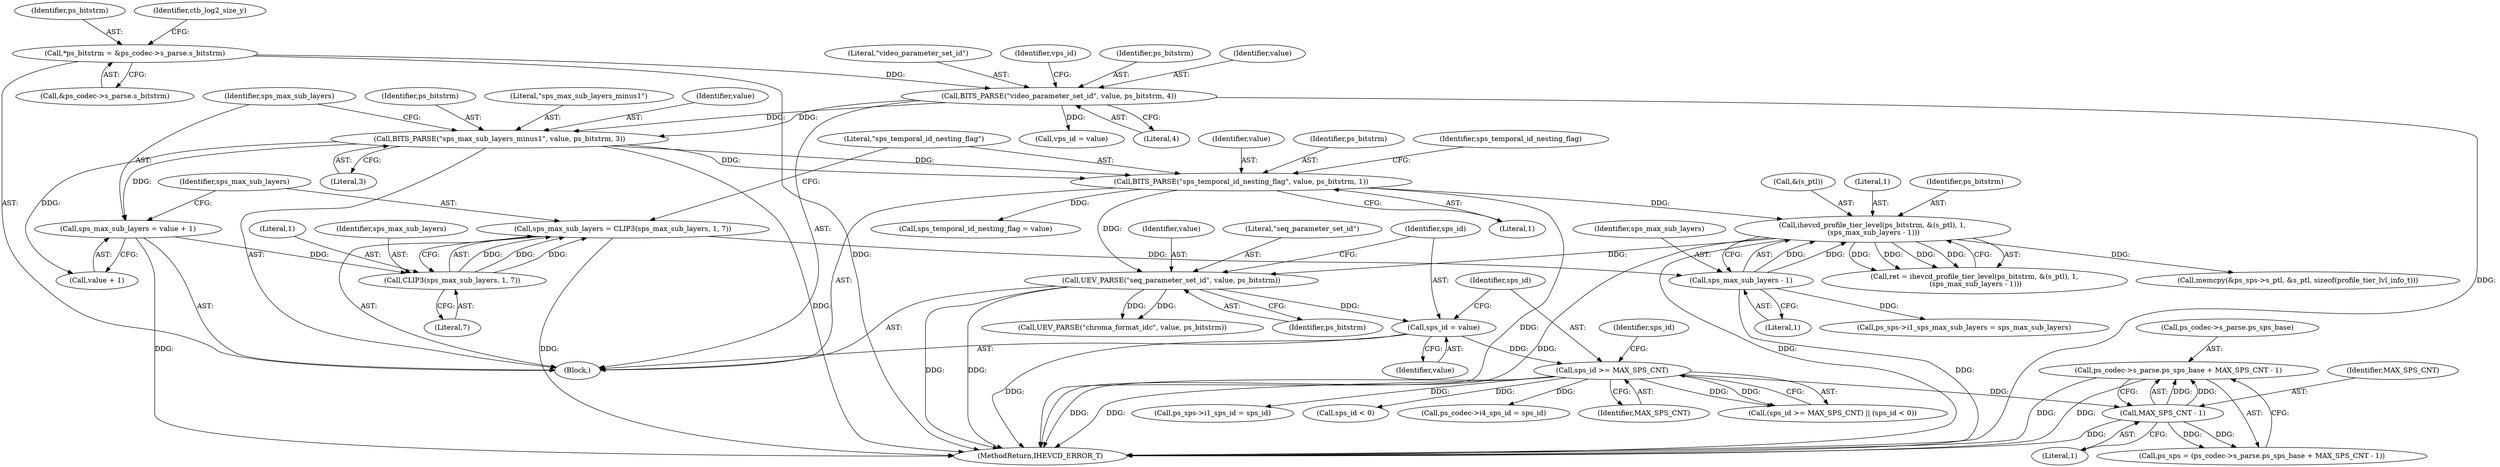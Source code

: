 digraph "0_Android_45c97f878bee15cd97262fe7f57ecea71990fed7@pointer" {
"1000214" [label="(Call,ps_codec->s_parse.ps_sps_base + MAX_SPS_CNT - 1)"];
"1000220" [label="(Call,MAX_SPS_CNT - 1)"];
"1000195" [label="(Call,sps_id >= MAX_SPS_CNT)"];
"1000190" [label="(Call,sps_id = value)"];
"1000186" [label="(Call,UEV_PARSE(\"seq_parameter_set_id\", value, ps_bitstrm))"];
"1000168" [label="(Call,BITS_PARSE(\"sps_temporal_id_nesting_flag\", value, ps_bitstrm, 1))"];
"1000152" [label="(Call,BITS_PARSE(\"sps_max_sub_layers_minus1\", value, ps_bitstrm, 3))"];
"1000136" [label="(Call,BITS_PARSE(\"video_parameter_set_id\", value, ps_bitstrm, 4))"];
"1000124" [label="(Call,*ps_bitstrm = &ps_codec->s_parse.s_bitstrm)"];
"1000178" [label="(Call,ihevcd_profile_tier_level(ps_bitstrm, &(s_ptl), 1,\n (sps_max_sub_layers - 1)))"];
"1000183" [label="(Call,sps_max_sub_layers - 1)"];
"1000162" [label="(Call,sps_max_sub_layers = CLIP3(sps_max_sub_layers, 1, 7))"];
"1000164" [label="(Call,CLIP3(sps_max_sub_layers, 1, 7))"];
"1000157" [label="(Call,sps_max_sub_layers = value + 1)"];
"1000197" [label="(Identifier,MAX_SPS_CNT)"];
"1000125" [label="(Identifier,ps_bitstrm)"];
"1000164" [label="(Call,CLIP3(sps_max_sub_layers, 1, 7))"];
"1000138" [label="(Identifier,value)"];
"1000170" [label="(Identifier,value)"];
"1000191" [label="(Identifier,sps_id)"];
"1000257" [label="(Call,UEV_PARSE(\"chroma_format_idc\", value, ps_bitstrm))"];
"1000159" [label="(Call,value + 1)"];
"1000165" [label="(Identifier,sps_max_sub_layers)"];
"1000155" [label="(Identifier,ps_bitstrm)"];
"1000153" [label="(Literal,\"sps_max_sub_layers_minus1\")"];
"1000183" [label="(Call,sps_max_sub_layers - 1)"];
"1000195" [label="(Call,sps_id >= MAX_SPS_CNT)"];
"1000137" [label="(Literal,\"video_parameter_set_id\")"];
"1000141" [label="(Call,vps_id = value)"];
"1000180" [label="(Call,&(s_ptl))"];
"1000163" [label="(Identifier,sps_max_sub_layers)"];
"1000182" [label="(Literal,1)"];
"1000194" [label="(Call,(sps_id >= MAX_SPS_CNT) || (sps_id < 0))"];
"1000223" [label="(Call,ps_sps->i1_sps_id = sps_id)"];
"1000173" [label="(Call,sps_temporal_id_nesting_flag = value)"];
"1000198" [label="(Call,sps_id < 0)"];
"1000156" [label="(Literal,3)"];
"1000157" [label="(Call,sps_max_sub_layers = value + 1)"];
"1000176" [label="(Call,ret = ihevcd_profile_tier_level(ps_bitstrm, &(s_ptl), 1,\n (sps_max_sub_layers - 1)))"];
"1000136" [label="(Call,BITS_PARSE(\"video_parameter_set_id\", value, ps_bitstrm, 4))"];
"1000179" [label="(Identifier,ps_bitstrm)"];
"1000220" [label="(Call,MAX_SPS_CNT - 1)"];
"1000166" [label="(Literal,1)"];
"1000158" [label="(Identifier,sps_max_sub_layers)"];
"1000152" [label="(Call,BITS_PARSE(\"sps_max_sub_layers_minus1\", value, ps_bitstrm, 3))"];
"1000189" [label="(Identifier,ps_bitstrm)"];
"1000214" [label="(Call,ps_codec->s_parse.ps_sps_base + MAX_SPS_CNT - 1)"];
"1000248" [label="(Call,memcpy(&ps_sps->s_ptl, &s_ptl, sizeof(profile_tier_lvl_info_t)))"];
"1000154" [label="(Identifier,value)"];
"1000190" [label="(Call,sps_id = value)"];
"1000221" [label="(Identifier,MAX_SPS_CNT)"];
"1000167" [label="(Literal,7)"];
"1000188" [label="(Identifier,value)"];
"1000187" [label="(Literal,\"seq_parameter_set_id\")"];
"1000126" [label="(Call,&ps_codec->s_parse.s_bitstrm)"];
"1000124" [label="(Call,*ps_bitstrm = &ps_codec->s_parse.s_bitstrm)"];
"1000199" [label="(Identifier,sps_id)"];
"1000192" [label="(Identifier,value)"];
"1000162" [label="(Call,sps_max_sub_layers = CLIP3(sps_max_sub_layers, 1, 7))"];
"1000184" [label="(Identifier,sps_max_sub_layers)"];
"1000178" [label="(Call,ihevcd_profile_tier_level(ps_bitstrm, &(s_ptl), 1,\n (sps_max_sub_layers - 1)))"];
"1000142" [label="(Identifier,vps_id)"];
"1000185" [label="(Literal,1)"];
"1000169" [label="(Literal,\"sps_temporal_id_nesting_flag\")"];
"1000108" [label="(Block,)"];
"1000140" [label="(Literal,4)"];
"1000233" [label="(Call,ps_sps->i1_sps_max_sub_layers = sps_max_sub_layers)"];
"1000134" [label="(Identifier,ctb_log2_size_y)"];
"1001319" [label="(MethodReturn,IHEVCD_ERROR_T)"];
"1000171" [label="(Identifier,ps_bitstrm)"];
"1000215" [label="(Call,ps_codec->s_parse.ps_sps_base)"];
"1000243" [label="(Call,ps_codec->i4_sps_id = sps_id)"];
"1000139" [label="(Identifier,ps_bitstrm)"];
"1000168" [label="(Call,BITS_PARSE(\"sps_temporal_id_nesting_flag\", value, ps_bitstrm, 1))"];
"1000186" [label="(Call,UEV_PARSE(\"seq_parameter_set_id\", value, ps_bitstrm))"];
"1000172" [label="(Literal,1)"];
"1000222" [label="(Literal,1)"];
"1000174" [label="(Identifier,sps_temporal_id_nesting_flag)"];
"1000212" [label="(Call,ps_sps = (ps_codec->s_parse.ps_sps_base + MAX_SPS_CNT - 1))"];
"1000196" [label="(Identifier,sps_id)"];
"1000214" -> "1000212"  [label="AST: "];
"1000214" -> "1000220"  [label="CFG: "];
"1000215" -> "1000214"  [label="AST: "];
"1000220" -> "1000214"  [label="AST: "];
"1000212" -> "1000214"  [label="CFG: "];
"1000214" -> "1001319"  [label="DDG: "];
"1000214" -> "1001319"  [label="DDG: "];
"1000220" -> "1000214"  [label="DDG: "];
"1000220" -> "1000214"  [label="DDG: "];
"1000220" -> "1000222"  [label="CFG: "];
"1000221" -> "1000220"  [label="AST: "];
"1000222" -> "1000220"  [label="AST: "];
"1000220" -> "1001319"  [label="DDG: "];
"1000220" -> "1000212"  [label="DDG: "];
"1000220" -> "1000212"  [label="DDG: "];
"1000195" -> "1000220"  [label="DDG: "];
"1000195" -> "1000194"  [label="AST: "];
"1000195" -> "1000197"  [label="CFG: "];
"1000196" -> "1000195"  [label="AST: "];
"1000197" -> "1000195"  [label="AST: "];
"1000199" -> "1000195"  [label="CFG: "];
"1000194" -> "1000195"  [label="CFG: "];
"1000195" -> "1001319"  [label="DDG: "];
"1000195" -> "1001319"  [label="DDG: "];
"1000195" -> "1000194"  [label="DDG: "];
"1000195" -> "1000194"  [label="DDG: "];
"1000190" -> "1000195"  [label="DDG: "];
"1000195" -> "1000198"  [label="DDG: "];
"1000195" -> "1000223"  [label="DDG: "];
"1000195" -> "1000243"  [label="DDG: "];
"1000190" -> "1000108"  [label="AST: "];
"1000190" -> "1000192"  [label="CFG: "];
"1000191" -> "1000190"  [label="AST: "];
"1000192" -> "1000190"  [label="AST: "];
"1000196" -> "1000190"  [label="CFG: "];
"1000190" -> "1001319"  [label="DDG: "];
"1000186" -> "1000190"  [label="DDG: "];
"1000186" -> "1000108"  [label="AST: "];
"1000186" -> "1000189"  [label="CFG: "];
"1000187" -> "1000186"  [label="AST: "];
"1000188" -> "1000186"  [label="AST: "];
"1000189" -> "1000186"  [label="AST: "];
"1000191" -> "1000186"  [label="CFG: "];
"1000186" -> "1001319"  [label="DDG: "];
"1000186" -> "1001319"  [label="DDG: "];
"1000168" -> "1000186"  [label="DDG: "];
"1000178" -> "1000186"  [label="DDG: "];
"1000186" -> "1000257"  [label="DDG: "];
"1000186" -> "1000257"  [label="DDG: "];
"1000168" -> "1000108"  [label="AST: "];
"1000168" -> "1000172"  [label="CFG: "];
"1000169" -> "1000168"  [label="AST: "];
"1000170" -> "1000168"  [label="AST: "];
"1000171" -> "1000168"  [label="AST: "];
"1000172" -> "1000168"  [label="AST: "];
"1000174" -> "1000168"  [label="CFG: "];
"1000168" -> "1001319"  [label="DDG: "];
"1000152" -> "1000168"  [label="DDG: "];
"1000152" -> "1000168"  [label="DDG: "];
"1000168" -> "1000173"  [label="DDG: "];
"1000168" -> "1000178"  [label="DDG: "];
"1000152" -> "1000108"  [label="AST: "];
"1000152" -> "1000156"  [label="CFG: "];
"1000153" -> "1000152"  [label="AST: "];
"1000154" -> "1000152"  [label="AST: "];
"1000155" -> "1000152"  [label="AST: "];
"1000156" -> "1000152"  [label="AST: "];
"1000158" -> "1000152"  [label="CFG: "];
"1000152" -> "1001319"  [label="DDG: "];
"1000136" -> "1000152"  [label="DDG: "];
"1000136" -> "1000152"  [label="DDG: "];
"1000152" -> "1000157"  [label="DDG: "];
"1000152" -> "1000159"  [label="DDG: "];
"1000136" -> "1000108"  [label="AST: "];
"1000136" -> "1000140"  [label="CFG: "];
"1000137" -> "1000136"  [label="AST: "];
"1000138" -> "1000136"  [label="AST: "];
"1000139" -> "1000136"  [label="AST: "];
"1000140" -> "1000136"  [label="AST: "];
"1000142" -> "1000136"  [label="CFG: "];
"1000136" -> "1001319"  [label="DDG: "];
"1000124" -> "1000136"  [label="DDG: "];
"1000136" -> "1000141"  [label="DDG: "];
"1000124" -> "1000108"  [label="AST: "];
"1000124" -> "1000126"  [label="CFG: "];
"1000125" -> "1000124"  [label="AST: "];
"1000126" -> "1000124"  [label="AST: "];
"1000134" -> "1000124"  [label="CFG: "];
"1000124" -> "1001319"  [label="DDG: "];
"1000178" -> "1000176"  [label="AST: "];
"1000178" -> "1000183"  [label="CFG: "];
"1000179" -> "1000178"  [label="AST: "];
"1000180" -> "1000178"  [label="AST: "];
"1000182" -> "1000178"  [label="AST: "];
"1000183" -> "1000178"  [label="AST: "];
"1000176" -> "1000178"  [label="CFG: "];
"1000178" -> "1001319"  [label="DDG: "];
"1000178" -> "1001319"  [label="DDG: "];
"1000178" -> "1000176"  [label="DDG: "];
"1000178" -> "1000176"  [label="DDG: "];
"1000178" -> "1000176"  [label="DDG: "];
"1000178" -> "1000176"  [label="DDG: "];
"1000183" -> "1000178"  [label="DDG: "];
"1000183" -> "1000178"  [label="DDG: "];
"1000178" -> "1000248"  [label="DDG: "];
"1000183" -> "1000185"  [label="CFG: "];
"1000184" -> "1000183"  [label="AST: "];
"1000185" -> "1000183"  [label="AST: "];
"1000183" -> "1001319"  [label="DDG: "];
"1000162" -> "1000183"  [label="DDG: "];
"1000183" -> "1000233"  [label="DDG: "];
"1000162" -> "1000108"  [label="AST: "];
"1000162" -> "1000164"  [label="CFG: "];
"1000163" -> "1000162"  [label="AST: "];
"1000164" -> "1000162"  [label="AST: "];
"1000169" -> "1000162"  [label="CFG: "];
"1000162" -> "1001319"  [label="DDG: "];
"1000164" -> "1000162"  [label="DDG: "];
"1000164" -> "1000162"  [label="DDG: "];
"1000164" -> "1000162"  [label="DDG: "];
"1000164" -> "1000167"  [label="CFG: "];
"1000165" -> "1000164"  [label="AST: "];
"1000166" -> "1000164"  [label="AST: "];
"1000167" -> "1000164"  [label="AST: "];
"1000157" -> "1000164"  [label="DDG: "];
"1000157" -> "1000108"  [label="AST: "];
"1000157" -> "1000159"  [label="CFG: "];
"1000158" -> "1000157"  [label="AST: "];
"1000159" -> "1000157"  [label="AST: "];
"1000163" -> "1000157"  [label="CFG: "];
"1000157" -> "1001319"  [label="DDG: "];
}
